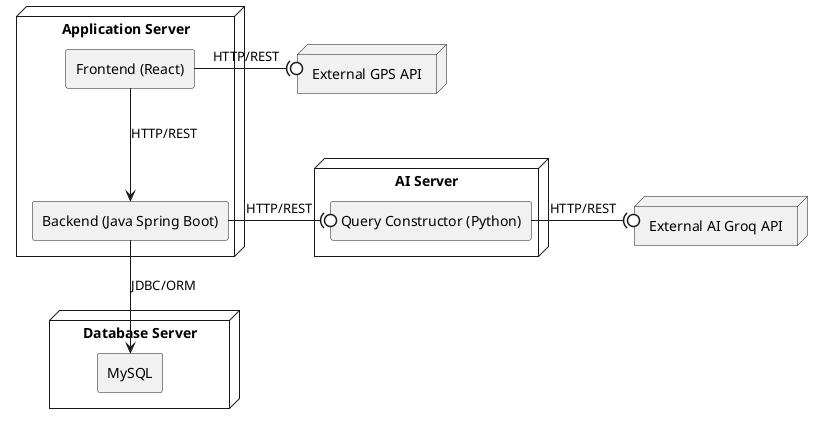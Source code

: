 @startuml
skinparam componentStyle rectangle

node "Application Server" {
    [Backend (Java Spring Boot)]
    [Frontend (React)]
}

node "Database Server" {
    [MySQL] 
}

node "External GPS API" {
}

node "AI Server" {
    [Query Constructor (Python)]
}

node "External AI Groq API" {
}

[Frontend (React)] --> [Backend (Java Spring Boot)] : HTTP/REST
[Backend (Java Spring Boot)] --> [MySQL] : JDBC/ORM
[Frontend (React)] -(0 [External GPS API] : HTTP/REST
[Backend (Java Spring Boot)] -(0 [Query Constructor (Python)] : HTTP/REST
[Query Constructor (Python)] -(0 [External AI Groq API] : HTTP/REST

@enduml
